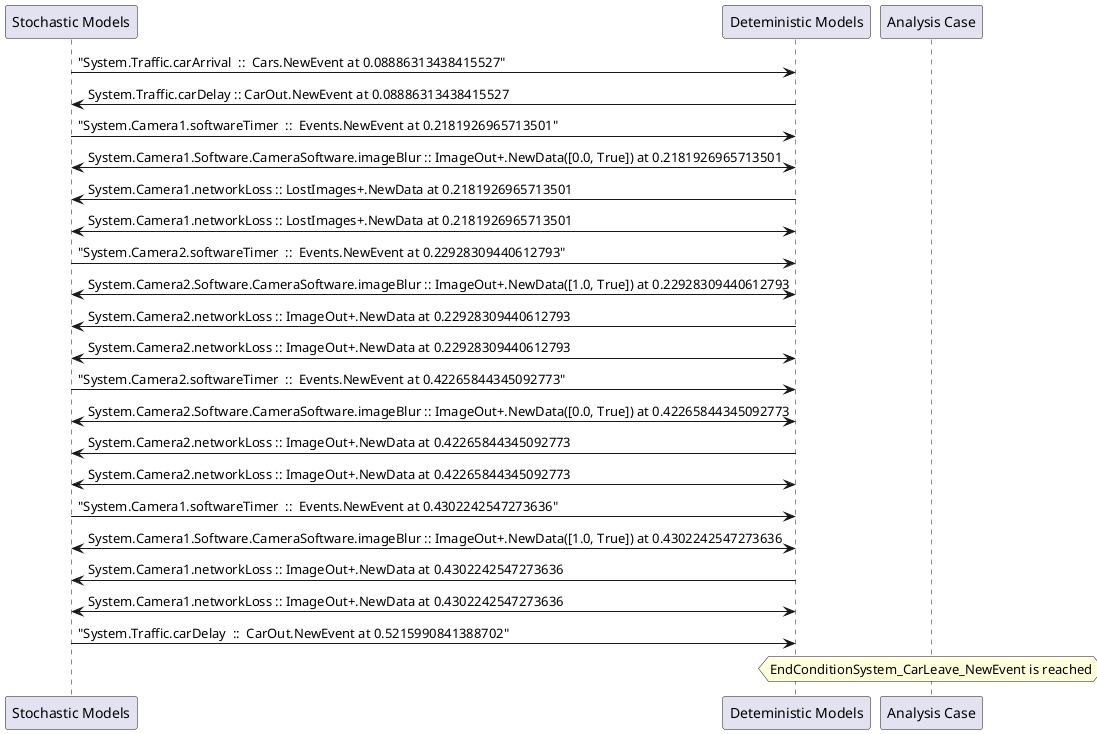 
	@startuml
	participant "Stochastic Models" as stochmodel
	participant "Deteministic Models" as detmodel
	participant "Analysis Case" as analysis
	{18153_stop} stochmodel -> detmodel : "System.Traffic.carArrival  ::  Cars.NewEvent at 0.08886313438415527"
{18167_start} detmodel -> stochmodel : System.Traffic.carDelay :: CarOut.NewEvent at 0.08886313438415527
{18121_stop} stochmodel -> detmodel : "System.Camera1.softwareTimer  ::  Events.NewEvent at 0.2181926965713501"
detmodel <-> stochmodel : System.Camera1.Software.CameraSoftware.imageBlur :: ImageOut+.NewData([0.0, True]) at 0.2181926965713501
detmodel -> stochmodel : System.Camera1.networkLoss :: LostImages+.NewData at 0.2181926965713501
detmodel <-> stochmodel : System.Camera1.networkLoss :: LostImages+.NewData at 0.2181926965713501
{18137_stop} stochmodel -> detmodel : "System.Camera2.softwareTimer  ::  Events.NewEvent at 0.22928309440612793"
detmodel <-> stochmodel : System.Camera2.Software.CameraSoftware.imageBlur :: ImageOut+.NewData([1.0, True]) at 0.22928309440612793
detmodel -> stochmodel : System.Camera2.networkLoss :: ImageOut+.NewData at 0.22928309440612793
detmodel <-> stochmodel : System.Camera2.networkLoss :: ImageOut+.NewData at 0.22928309440612793
{18138_stop} stochmodel -> detmodel : "System.Camera2.softwareTimer  ::  Events.NewEvent at 0.42265844345092773"
detmodel <-> stochmodel : System.Camera2.Software.CameraSoftware.imageBlur :: ImageOut+.NewData([0.0, True]) at 0.42265844345092773
detmodel -> stochmodel : System.Camera2.networkLoss :: ImageOut+.NewData at 0.42265844345092773
detmodel <-> stochmodel : System.Camera2.networkLoss :: ImageOut+.NewData at 0.42265844345092773
{18122_stop} stochmodel -> detmodel : "System.Camera1.softwareTimer  ::  Events.NewEvent at 0.4302242547273636"
detmodel <-> stochmodel : System.Camera1.Software.CameraSoftware.imageBlur :: ImageOut+.NewData([1.0, True]) at 0.4302242547273636
detmodel -> stochmodel : System.Camera1.networkLoss :: ImageOut+.NewData at 0.4302242547273636
detmodel <-> stochmodel : System.Camera1.networkLoss :: ImageOut+.NewData at 0.4302242547273636
{18167_stop} stochmodel -> detmodel : "System.Traffic.carDelay  ::  CarOut.NewEvent at 0.5215990841388702"
{18167_start} <-> {18167_stop} : delay
hnote over analysis 
EndConditionSystem_CarLeave_NewEvent is reached
endnote
@enduml